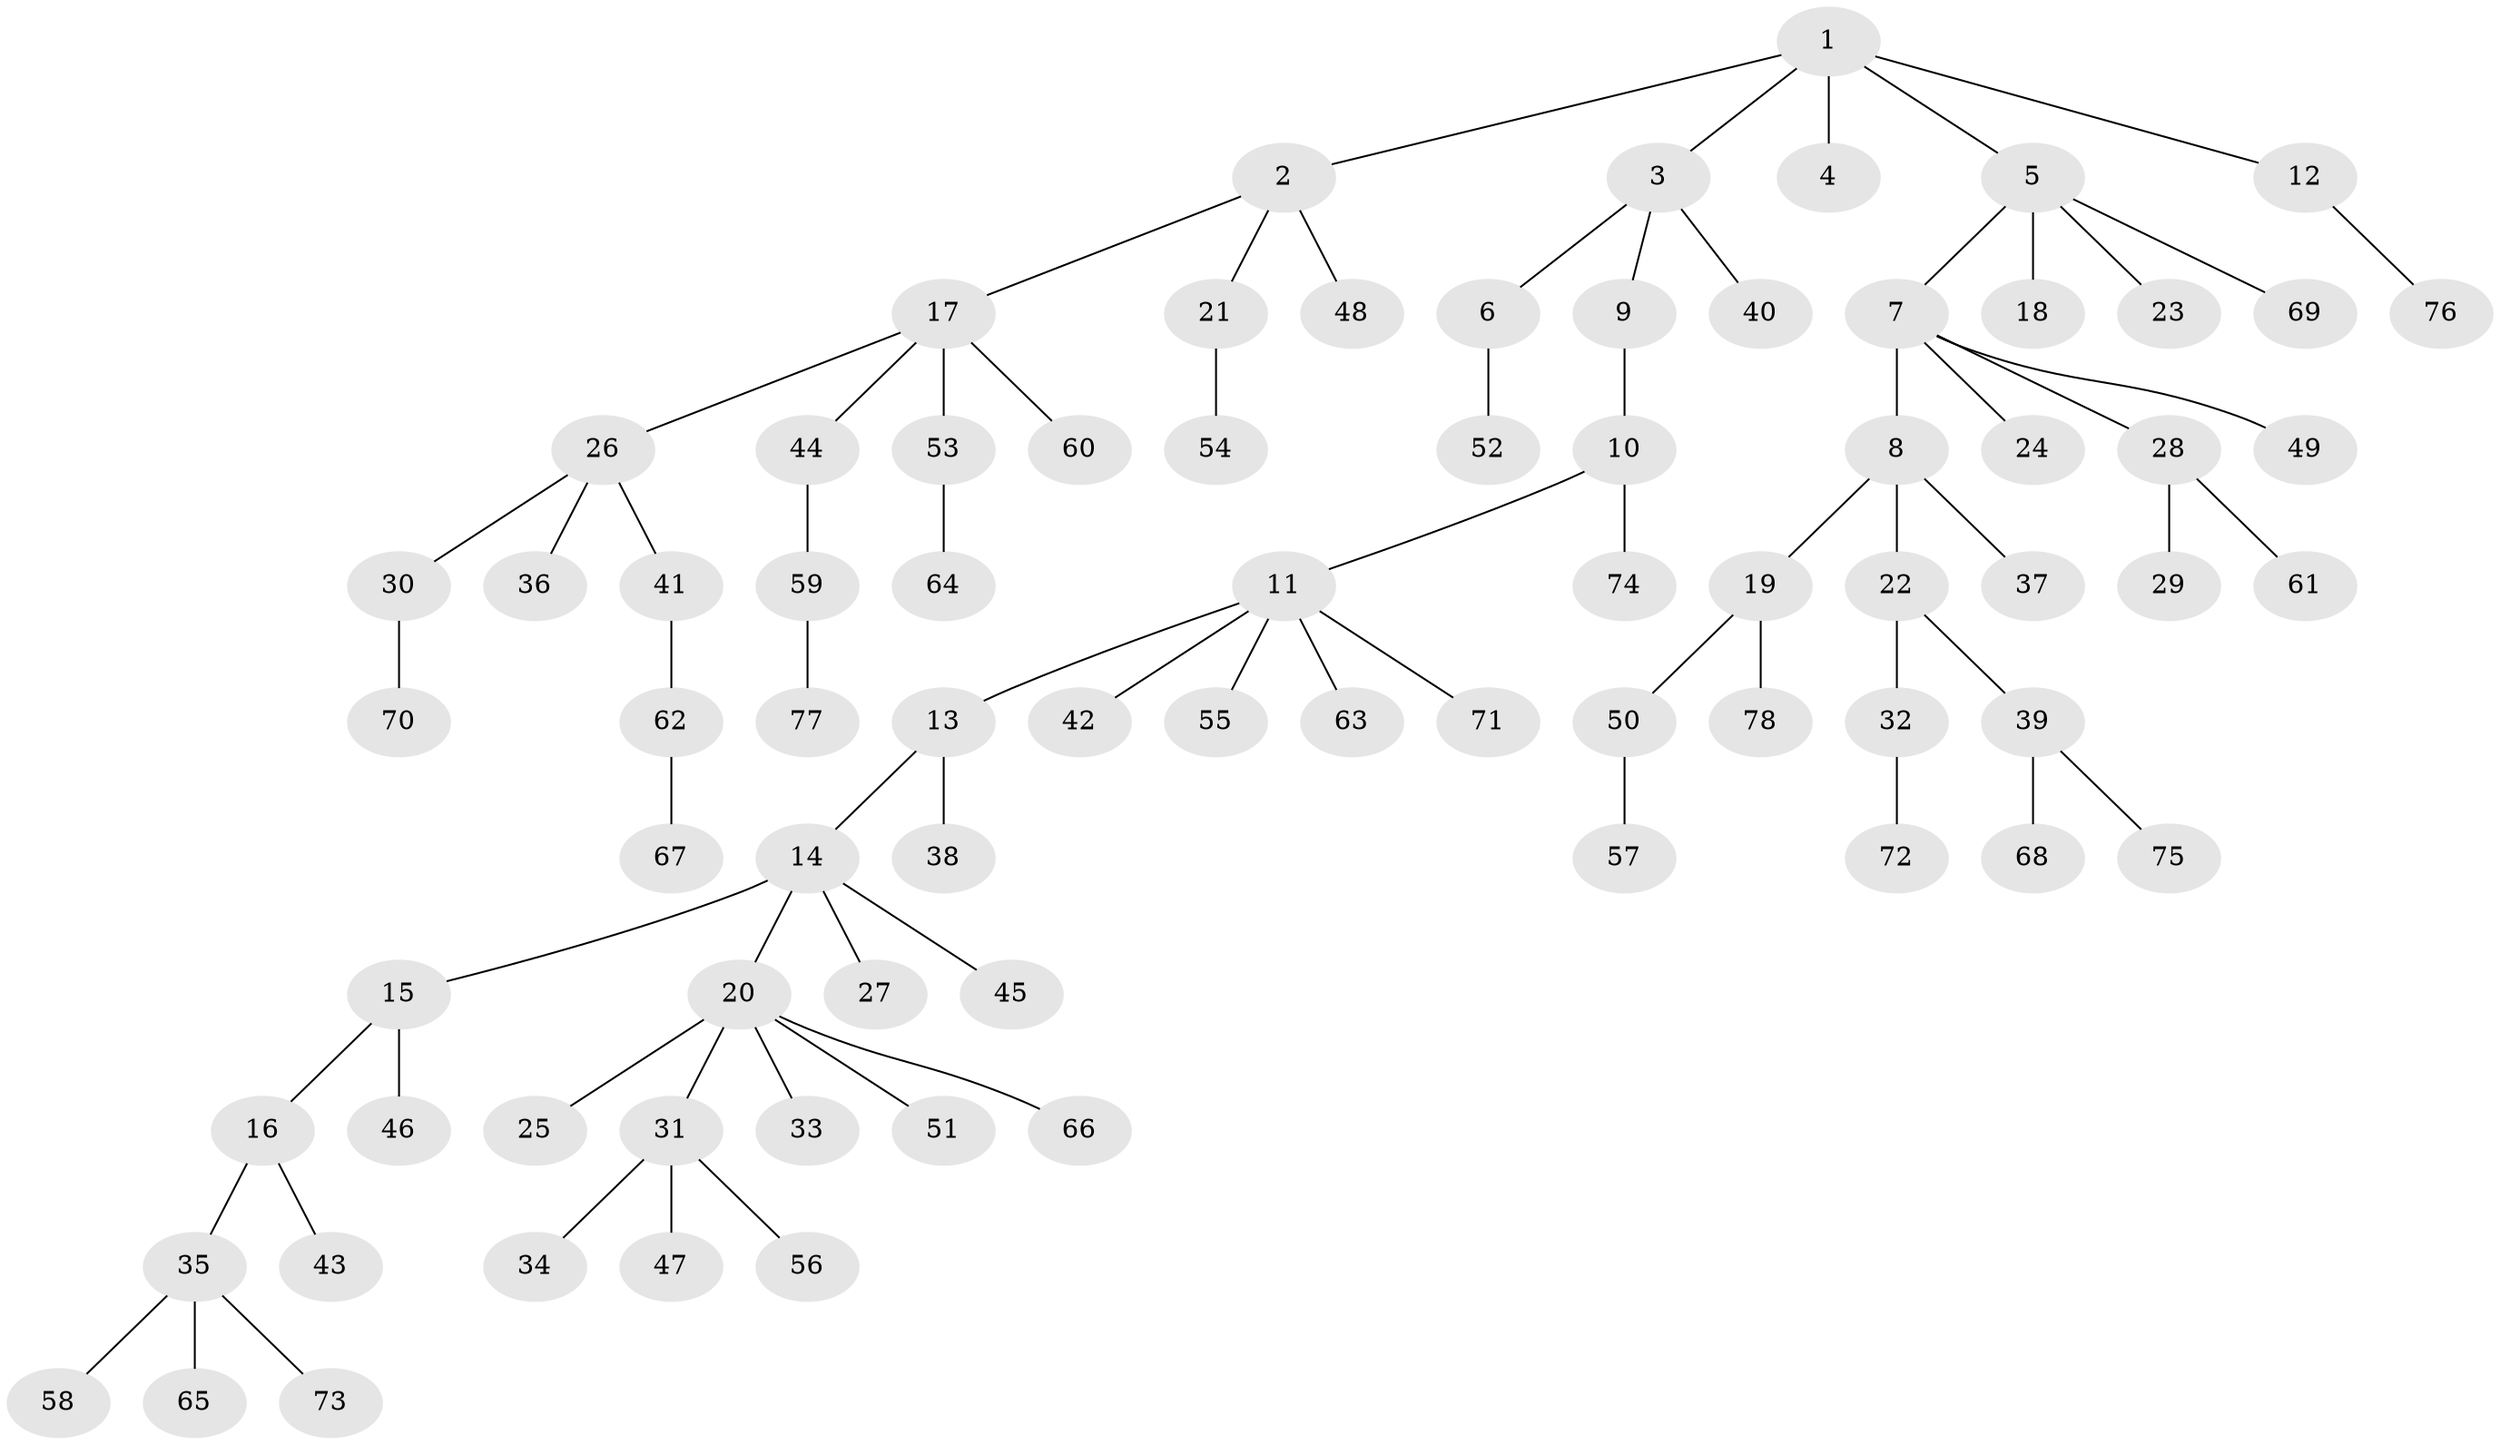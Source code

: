 // coarse degree distribution, {7: 0.03571428571428571, 4: 0.05357142857142857, 1: 0.6607142857142857, 8: 0.017857142857142856, 5: 0.03571428571428571, 6: 0.017857142857142856, 2: 0.125, 3: 0.05357142857142857}
// Generated by graph-tools (version 1.1) at 2025/42/03/06/25 10:42:04]
// undirected, 78 vertices, 77 edges
graph export_dot {
graph [start="1"]
  node [color=gray90,style=filled];
  1;
  2;
  3;
  4;
  5;
  6;
  7;
  8;
  9;
  10;
  11;
  12;
  13;
  14;
  15;
  16;
  17;
  18;
  19;
  20;
  21;
  22;
  23;
  24;
  25;
  26;
  27;
  28;
  29;
  30;
  31;
  32;
  33;
  34;
  35;
  36;
  37;
  38;
  39;
  40;
  41;
  42;
  43;
  44;
  45;
  46;
  47;
  48;
  49;
  50;
  51;
  52;
  53;
  54;
  55;
  56;
  57;
  58;
  59;
  60;
  61;
  62;
  63;
  64;
  65;
  66;
  67;
  68;
  69;
  70;
  71;
  72;
  73;
  74;
  75;
  76;
  77;
  78;
  1 -- 2;
  1 -- 3;
  1 -- 4;
  1 -- 5;
  1 -- 12;
  2 -- 17;
  2 -- 21;
  2 -- 48;
  3 -- 6;
  3 -- 9;
  3 -- 40;
  5 -- 7;
  5 -- 18;
  5 -- 23;
  5 -- 69;
  6 -- 52;
  7 -- 8;
  7 -- 24;
  7 -- 28;
  7 -- 49;
  8 -- 19;
  8 -- 22;
  8 -- 37;
  9 -- 10;
  10 -- 11;
  10 -- 74;
  11 -- 13;
  11 -- 42;
  11 -- 55;
  11 -- 63;
  11 -- 71;
  12 -- 76;
  13 -- 14;
  13 -- 38;
  14 -- 15;
  14 -- 20;
  14 -- 27;
  14 -- 45;
  15 -- 16;
  15 -- 46;
  16 -- 35;
  16 -- 43;
  17 -- 26;
  17 -- 44;
  17 -- 53;
  17 -- 60;
  19 -- 50;
  19 -- 78;
  20 -- 25;
  20 -- 31;
  20 -- 33;
  20 -- 51;
  20 -- 66;
  21 -- 54;
  22 -- 32;
  22 -- 39;
  26 -- 30;
  26 -- 36;
  26 -- 41;
  28 -- 29;
  28 -- 61;
  30 -- 70;
  31 -- 34;
  31 -- 47;
  31 -- 56;
  32 -- 72;
  35 -- 58;
  35 -- 65;
  35 -- 73;
  39 -- 68;
  39 -- 75;
  41 -- 62;
  44 -- 59;
  50 -- 57;
  53 -- 64;
  59 -- 77;
  62 -- 67;
}
